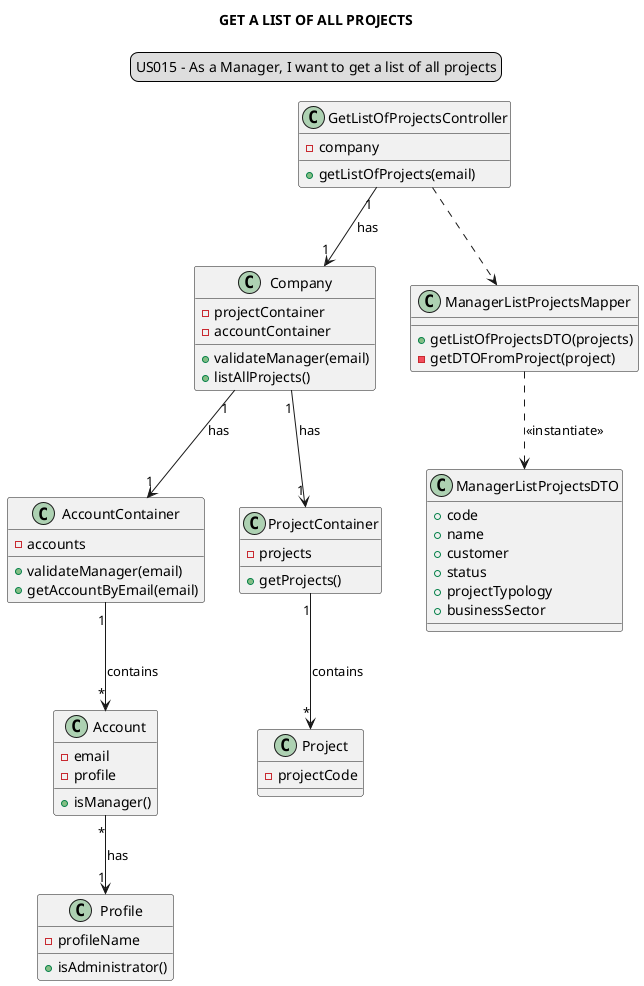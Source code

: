 @startuml


title GET A LIST OF ALL PROJECTS
skinparam sequenceMessageAlign center
legend top
US015 - As a Manager, I want to get a list of all projects
end legend

class "GetListOfProjectsController" {
-company
+getListOfProjects(email)
}

class "Company"{
-projectContainer
-accountContainer
+validateManager(email)
+listAllProjects()
}

class "AccountContainer"{
-accounts
+validateManager(email)
+getAccountByEmail(email)
}

class "Account"{
-email
-profile
+isManager()
}

class Profile{
-profileName
+isAdministrator()
}

class "ProjectContainer"{
-projects
+getProjects()
}

class "Project"{
-projectCode
}

class "ManagerListProjectsMapper"{
+getListOfProjectsDTO(projects)
-getDTOFromProject(project)
}

class "ManagerListProjectsDTO" {
+code
+name
+customer
+status
+projectTypology
+businessSector
}

"GetListOfProjectsController" "1"-->"1" "Company": has
"GetListOfProjectsController" ..> "ManagerListProjectsMapper"
"Company" "1"-->"1" "ProjectContainer": has
"Company" "1"-->"1" "AccountContainer": has
"AccountContainer" "1"-->"*" Account: contains
"ProjectContainer" "1"-->"*" Project: contains
"Account" "*"-->"1" "Profile" : has
"ManagerListProjectsMapper" ..> "ManagerListProjectsDTO": <<instantiate>>

/'Usage relationship'/
/'https://www.ibm.com/docs/en/rational-soft-arch/9.7.0?topic=diagrams-dependency-relationships'/

/'Creation relationship'/
/'https://www.ibm.com/docs/en/rational-soft-arch/9.7.0?topic=diagrams-instantiation-relationships'/
@enduml
